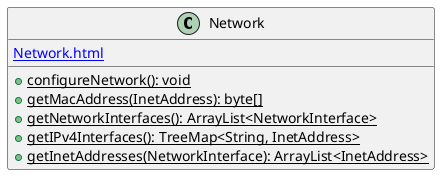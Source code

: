 @startuml

    class Network {
        [[Network.html]]
        {static} +configureNetwork(): void
        {static} +getMacAddress(InetAddress): byte[]
        {static} +getNetworkInterfaces(): ArrayList<NetworkInterface>
        {static} +getIPv4Interfaces(): TreeMap<String, InetAddress>
        {static} +getInetAddresses(NetworkInterface): ArrayList<InetAddress>
    }

@enduml
